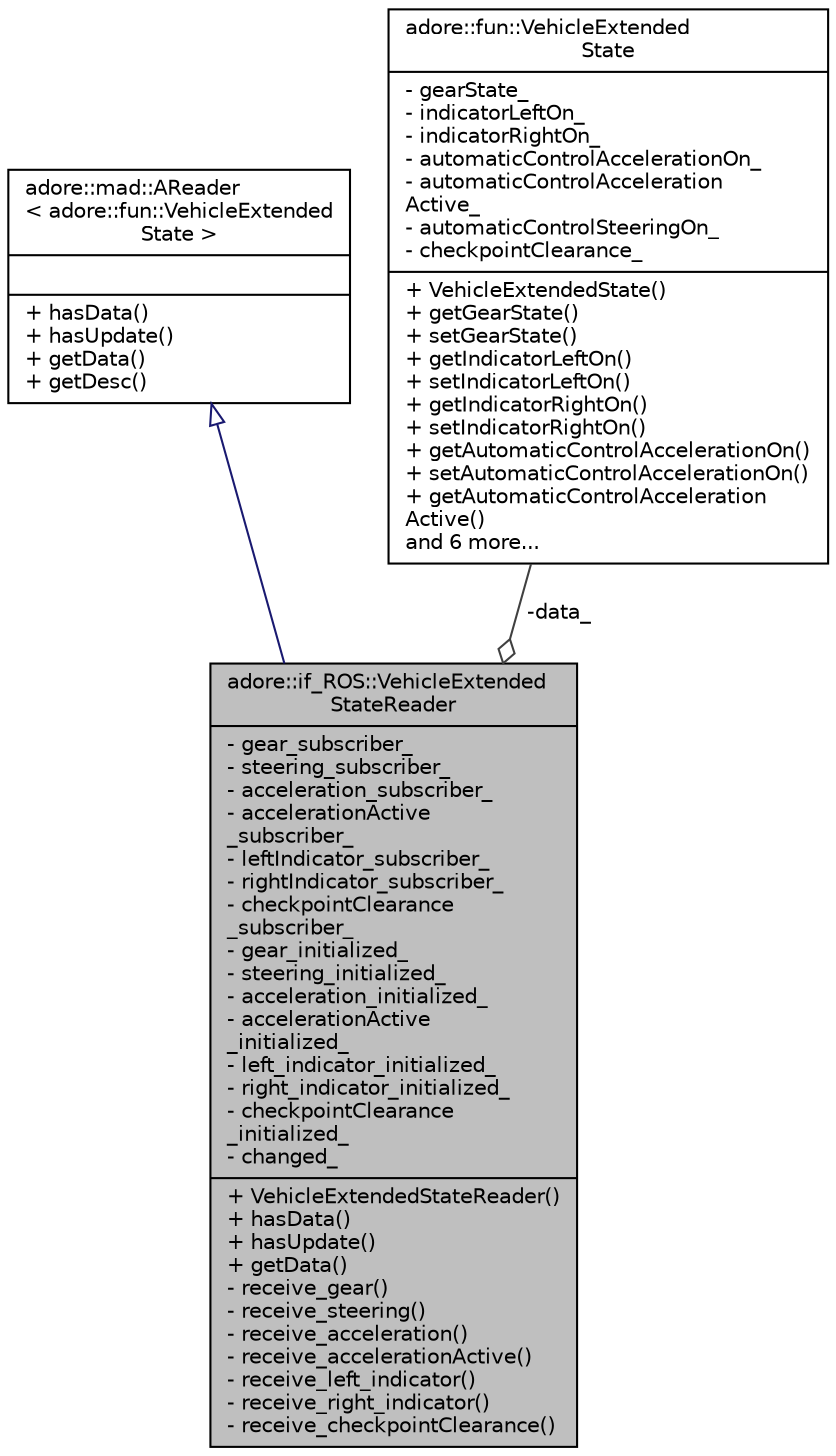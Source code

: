 digraph "adore::if_ROS::VehicleExtendedStateReader"
{
 // LATEX_PDF_SIZE
  edge [fontname="Helvetica",fontsize="10",labelfontname="Helvetica",labelfontsize="10"];
  node [fontname="Helvetica",fontsize="10",shape=record];
  Node1 [label="{adore::if_ROS::VehicleExtended\lStateReader\n|- gear_subscriber_\l- steering_subscriber_\l- acceleration_subscriber_\l- accelerationActive\l_subscriber_\l- leftIndicator_subscriber_\l- rightIndicator_subscriber_\l- checkpointClearance\l_subscriber_\l- gear_initialized_\l- steering_initialized_\l- acceleration_initialized_\l- accelerationActive\l_initialized_\l- left_indicator_initialized_\l- right_indicator_initialized_\l- checkpointClearance\l_initialized_\l- changed_\l|+ VehicleExtendedStateReader()\l+ hasData()\l+ hasUpdate()\l+ getData()\l- receive_gear()\l- receive_steering()\l- receive_acceleration()\l- receive_accelerationActive()\l- receive_left_indicator()\l- receive_right_indicator()\l- receive_checkpointClearance()\l}",height=0.2,width=0.4,color="black", fillcolor="grey75", style="filled", fontcolor="black",tooltip=" "];
  Node2 -> Node1 [dir="back",color="midnightblue",fontsize="10",style="solid",arrowtail="onormal",fontname="Helvetica"];
  Node2 [label="{adore::mad::AReader\l\< adore::fun::VehicleExtended\lState \>\n||+ hasData()\l+ hasUpdate()\l+ getData()\l+ getDesc()\l}",height=0.2,width=0.4,color="black", fillcolor="white", style="filled",URL="$classadore_1_1mad_1_1AReader.html",tooltip=" "];
  Node3 -> Node1 [color="grey25",fontsize="10",style="solid",label=" -data_" ,arrowhead="odiamond",fontname="Helvetica"];
  Node3 [label="{adore::fun::VehicleExtended\lState\n|- gearState_\l- indicatorLeftOn_\l- indicatorRightOn_\l- automaticControlAccelerationOn_\l- automaticControlAcceleration\lActive_\l- automaticControlSteeringOn_\l- checkpointClearance_\l|+ VehicleExtendedState()\l+ getGearState()\l+ setGearState()\l+ getIndicatorLeftOn()\l+ setIndicatorLeftOn()\l+ getIndicatorRightOn()\l+ setIndicatorRightOn()\l+ getAutomaticControlAccelerationOn()\l+ setAutomaticControlAccelerationOn()\l+ getAutomaticControlAcceleration\lActive()\land 6 more...\l}",height=0.2,width=0.4,color="black", fillcolor="white", style="filled",URL="$classadore_1_1fun_1_1VehicleExtendedState.html",tooltip=" "];
}
